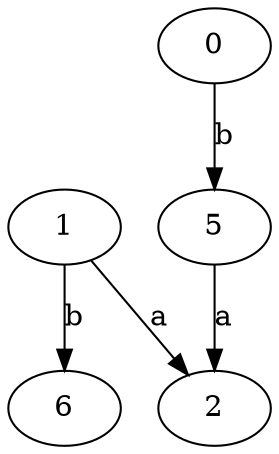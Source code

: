 strict digraph  {
1;
2;
0;
5;
6;
1 -> 2  [label=a];
1 -> 6  [label=b];
0 -> 5  [label=b];
5 -> 2  [label=a];
}

